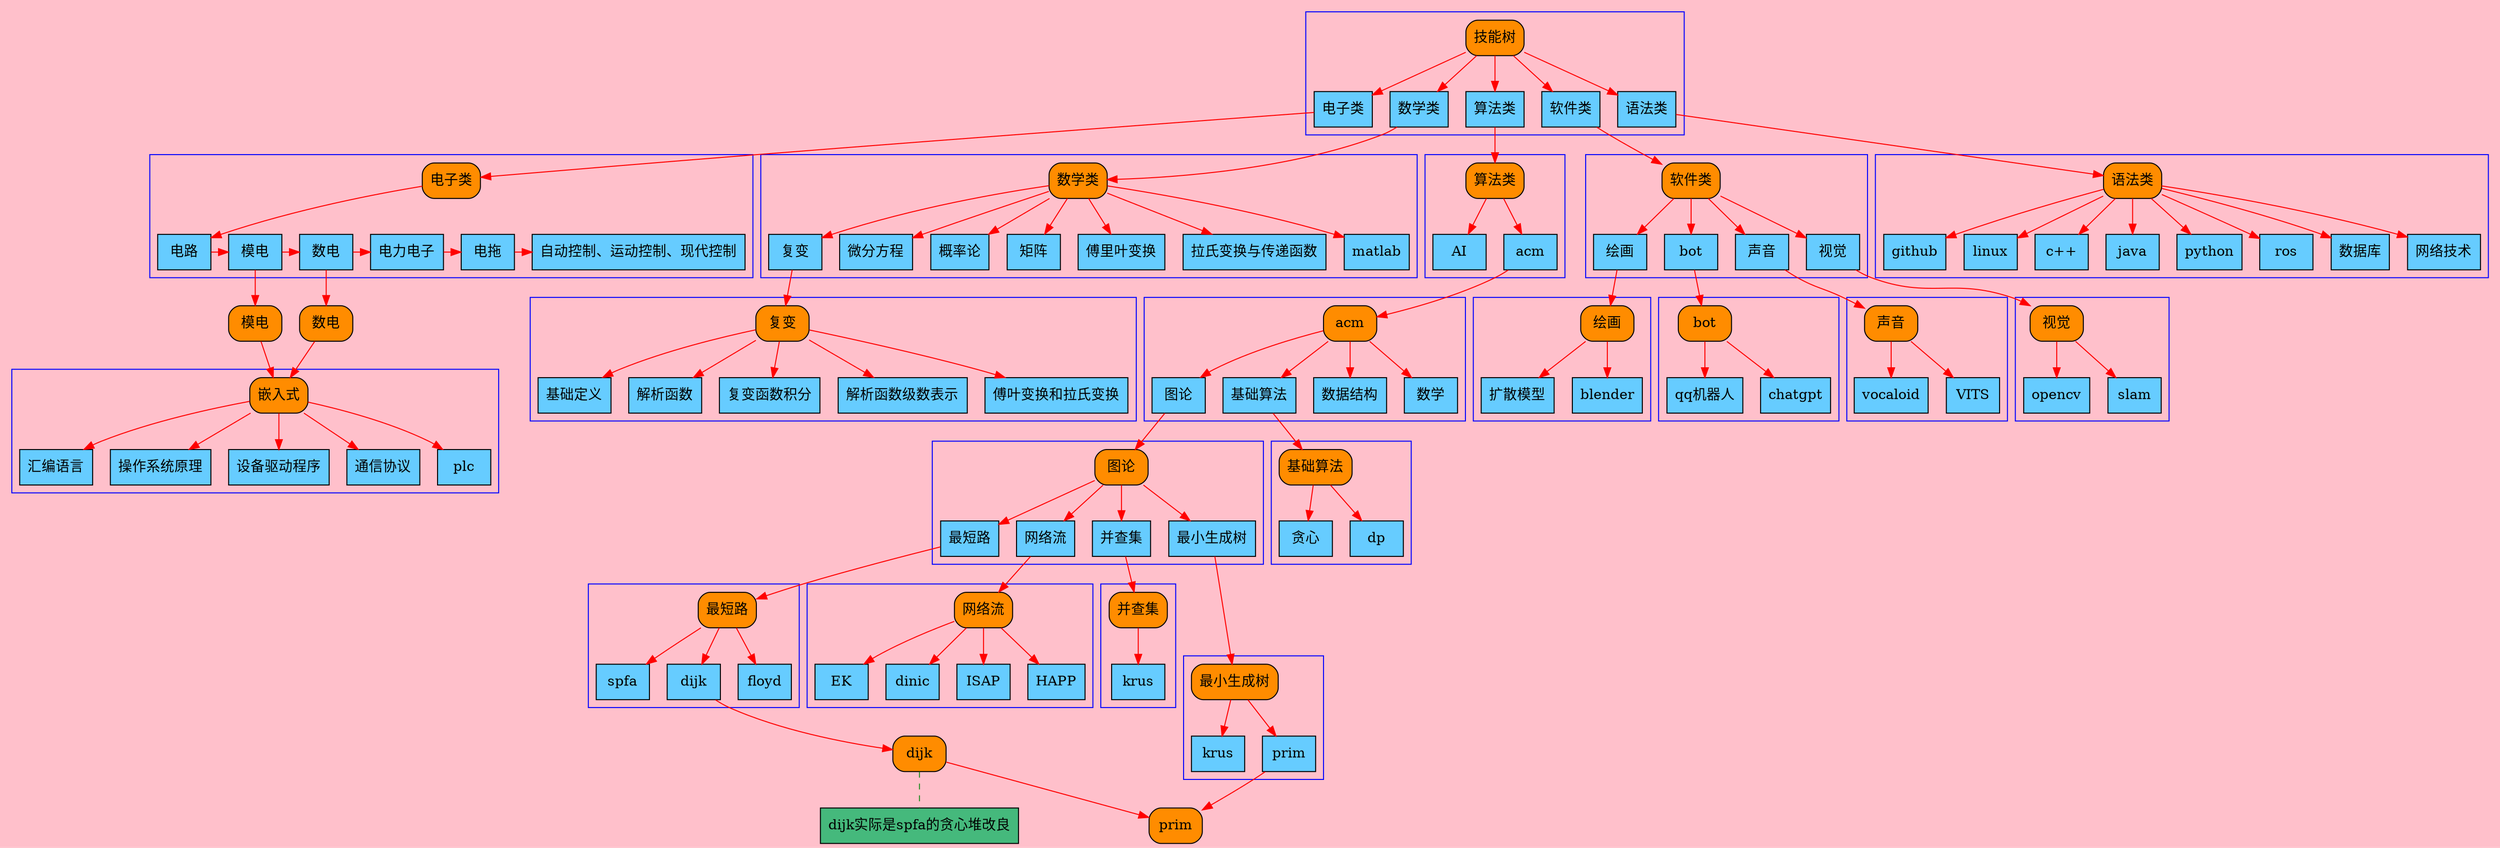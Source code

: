 digraph Example{
graph [bgcolor="pink"]
subgraph cluster_1{
	color="blue"
	1 3 5 7 9 11
}
subgraph cluster_2{
	color="blue"
	2 12 14 16 18 20 22{rank=same;12;14;16;18;20;22;}

}
subgraph cluster_24{
	color="blue"
	24 26 28 30 32 34
}
subgraph cluster_6{
	color="blue"
	6 36 38
}
subgraph cluster_37{
	color="blue"
	37 40 42 44 46
}
subgraph cluster_41{
	color="blue"
	41 48 50 52 54
}
subgraph cluster_47{
	color="blue"
	47 58 59 61
}
subgraph cluster_51{
	color="blue"
	51 63 65 67 69
}
subgraph cluster_39{
	color="blue"
	39 71 73
}
subgraph cluster_49{
	color="blue"
	49 75 77
}
subgraph cluster_53{
	color="blue"
	53 78
}
subgraph cluster_4{
	color="blue"
	4 80 82 84 86 88 90 92
}
subgraph cluster_79{
	color="blue"
	79 94 96 98 100 102
}
subgraph cluster_8{
	color="blue"
	8 104 106 108 110
}
subgraph cluster_103{
	color="blue"
	103 112 114
}
subgraph cluster_107{
	color="blue"
	107 116 118
}
subgraph cluster_105{
	color="blue"
	105 120 122
}
subgraph cluster_109{
	color="blue"
	109 124 126
}
subgraph cluster_10{
	color="blue"
	10 128 130 132 134 136 138 140 142
}
1 [label="技能树",shape="Mrecord",style="filled",fillcolor="#FF8C00"]
1 -> {11,9,7,5,3}[style="solid",color="red"]
11 -> {10}[style="solid",color="red"]
9 -> {8}[style="solid",color="red"]
7 -> {6}[style="solid",color="red"]
5 -> {4}[style="solid",color="red"]
3 -> {2}[style="solid",color="red"]
10 -> {142,140,138,136,134,132,130,128}[style="solid",color="red"]
8 -> {110,108,106,104}[style="solid",color="red"]
6 -> {38,36}[style="solid",color="red"]
4 -> {92,90,88,86,84,82,80}[style="solid",color="red"]
2 -> {12}[style="solid",color="red"]
110 -> {109}[style="solid",color="red"]
108 -> {107}[style="solid",color="red"]
106 -> {105}[style="solid",color="red"]
104 -> {103}[style="solid",color="red"]
38 -> {37}[style="solid",color="red"]
80 -> {79}[style="solid",color="red"]
12 -> {14}[style="solid",color="red"]
109 -> {126,124}[style="solid",color="red"]
107 -> {118,116}[style="solid",color="red"]
105 -> {122,120}[style="solid",color="red"]
103 -> {114,112}[style="solid",color="red"]
37 -> {46,44,42,40}[style="solid",color="red"]
79 -> {102,100,98,96,94}[style="solid",color="red"]
14 -> {16,15}[style="solid",color="red"]
42 -> {41}[style="solid",color="red"]
40 -> {39}[style="solid",color="red"]
16 -> {18,17}[style="solid",color="red"]
15 -> {24}[style="solid",color="red"]
41 -> {54,52,50,48}[style="solid",color="red"]
39 -> {73,71}[style="solid",color="red"]
18 -> {20}[style="solid",color="red"]
17 -> {24}[style="solid",color="red"]
24 -> {34,32,30,28,26}[style="solid",color="red"]
54 -> {53}[style="solid",color="red"]
52 -> {51}[style="solid",color="red"]
50 -> {49}[style="solid",color="red"]
48 -> {47}[style="solid",color="red"]
20 -> {22}[style="solid",color="red"]
53 -> {78}[style="solid",color="red"]
51 -> {69,67,65,63}[style="solid",color="red"]
49 -> {77,75}[style="solid",color="red"]
47 -> {61,59,58}[style="solid",color="red"]
77 -> {76}[style="solid",color="red"]
59 -> {55}[style="solid",color="red"]
55 -> {76}[style="solid",color="red"]
55 -> {56}[style="dashed",color="ForestGreen",dir="none"]
2 [label="电子类",shape="Mrecord",style="filled",fillcolor="#FF8C00"]
3 [label="电子类",shape="box",style="filled",fillcolor="#66CCff"]
4 [label="数学类",shape="Mrecord",style="filled",fillcolor="#FF8C00"]
5 [label="数学类",shape="box",style="filled",fillcolor="#66CCff"]
6 [label="算法类",shape="Mrecord",style="filled",fillcolor="#FF8C00"]
7 [label="算法类",shape="box",style="filled",fillcolor="#66CCff"]
8 [label="软件类",shape="Mrecord",style="filled",fillcolor="#FF8C00"]
9 [label="软件类",shape="box",style="filled",fillcolor="#66CCff"]
10 [label="语法类",shape="Mrecord",style="filled",fillcolor="#FF8C00"]
11 [label="语法类",shape="box",style="filled",fillcolor="#66CCff"]
12 [label="电路",shape="box",style="filled",fillcolor="#66CCff"]
14 [label="模电",shape="box",style="filled",fillcolor="#66CCff"]
15 [label="模电",shape="Mrecord",style="filled",fillcolor="#FF8C00"]
16 [label="数电",shape="box",style="filled",fillcolor="#66CCff"]
17 [label="数电",shape="Mrecord",style="filled",fillcolor="#FF8C00"]
18 [label="电力电子",shape="box",style="filled",fillcolor="#66CCff"]
20 [label="电拖",shape="box",style="filled",fillcolor="#66CCff"]
22 [label="自动控制、运动控制、现代控制",shape="box",style="filled",fillcolor="#66CCff"]
24 [label="嵌入式",shape="Mrecord",style="filled",fillcolor="#FF8C00"]
26 [label="汇编语言",shape="box",style="filled",fillcolor="#66CCff"]
28 [label="操作系统原理",shape="box",style="filled",fillcolor="#66CCff"]
30 [label="设备驱动程序",shape="box",style="filled",fillcolor="#66CCff"]
32 [label="通信协议",shape="box",style="filled",fillcolor="#66CCff"]
34 [label="plc",shape="box",style="filled",fillcolor="#66CCff"]
36 [label="AI",shape="box",style="filled",fillcolor="#66CCff"]
37 [label="acm",shape="Mrecord",style="filled",fillcolor="#FF8C00"]
38 [label="acm",shape="box",style="filled",fillcolor="#66CCff"]
39 [label="基础算法",shape="Mrecord",style="filled",fillcolor="#FF8C00"]
40 [label="基础算法",shape="box",style="filled",fillcolor="#66CCff"]
41 [label="图论",shape="Mrecord",style="filled",fillcolor="#FF8C00"]
42 [label="图论",shape="box",style="filled",fillcolor="#66CCff"]
44 [label="数据结构",shape="box",style="filled",fillcolor="#66CCff"]
46 [label="数学",shape="box",style="filled",fillcolor="#66CCff"]
47 [label="最短路",shape="Mrecord",style="filled",fillcolor="#FF8C00"]
48 [label="最短路",shape="box",style="filled",fillcolor="#66CCff"]
49 [label="最小生成树",shape="Mrecord",style="filled",fillcolor="#FF8C00"]
50 [label="最小生成树",shape="box",style="filled",fillcolor="#66CCff"]
51 [label="网络流",shape="Mrecord",style="filled",fillcolor="#FF8C00"]
52 [label="网络流",shape="box",style="filled",fillcolor="#66CCff"]
53 [label="并查集",shape="Mrecord",style="filled",fillcolor="#FF8C00"]
54 [label="并查集",shape="box",style="filled",fillcolor="#66CCff"]
55 [label="dijk",shape="Mrecord",style="filled",fillcolor="#FF8C00"]
56 [label="dijk实际是spfa的贪心堆改良",shape="box",style="filled",fillcolor="#45b97c"]
58 [label="spfa",shape="box",style="filled",fillcolor="#66CCff"]
59 [label="dijk",shape="box",style="filled",fillcolor="#66CCff"]
61 [label="floyd",shape="box",style="filled",fillcolor="#66CCff"]
63 [label="EK",shape="box",style="filled",fillcolor="#66CCff"]
65 [label="dinic",shape="box",style="filled",fillcolor="#66CCff"]
67 [label="ISAP",shape="box",style="filled",fillcolor="#66CCff"]
69 [label="HAPP",shape="box",style="filled",fillcolor="#66CCff"]
71 [label="贪心",shape="box",style="filled",fillcolor="#66CCff"]
73 [label="dp",shape="box",style="filled",fillcolor="#66CCff"]
75 [label="krus",shape="box",style="filled",fillcolor="#66CCff"]
76 [label="prim",shape="Mrecord",style="filled",fillcolor="#FF8C00"]
77 [label="prim",shape="box",style="filled",fillcolor="#66CCff"]
78 [label="krus",shape="box",style="filled",fillcolor="#66CCff"]
79 [label="复变",shape="Mrecord",style="filled",fillcolor="#FF8C00"]
80 [label="复变",shape="box",style="filled",fillcolor="#66CCff"]
82 [label="微分方程",shape="box",style="filled",fillcolor="#66CCff"]
84 [label="概率论",shape="box",style="filled",fillcolor="#66CCff"]
86 [label="矩阵",shape="box",style="filled",fillcolor="#66CCff"]
88 [label="傅里叶变换",shape="box",style="filled",fillcolor="#66CCff"]
90 [label="拉氏变换与传递函数",shape="box",style="filled",fillcolor="#66CCff"]
92 [label="matlab",shape="box",style="filled",fillcolor="#66CCff"]
94 [label="基础定义",shape="box",style="filled",fillcolor="#66CCff"]
96 [label="解析函数",shape="box",style="filled",fillcolor="#66CCff"]
98 [label="复变函数积分",shape="box",style="filled",fillcolor="#66CCff"]
100 [label="解析函数级数表示",shape="box",style="filled",fillcolor="#66CCff"]
102 [label="傅叶变换和拉氏变换",shape="box",style="filled",fillcolor="#66CCff"]
103 [label="绘画",shape="Mrecord",style="filled",fillcolor="#FF8C00"]
104 [label="绘画",shape="box",style="filled",fillcolor="#66CCff"]
105 [label="bot",shape="Mrecord",style="filled",fillcolor="#FF8C00"]
106 [label="bot",shape="box",style="filled",fillcolor="#66CCff"]
107 [label="声音",shape="Mrecord",style="filled",fillcolor="#FF8C00"]
108 [label="声音",shape="box",style="filled",fillcolor="#66CCff"]
109 [label="视觉",shape="Mrecord",style="filled",fillcolor="#FF8C00"]
110 [label="视觉",shape="box",style="filled",fillcolor="#66CCff"]
112 [label="扩散模型",shape="box",style="filled",fillcolor="#66CCff"]
114 [label="blender",shape="box",style="filled",fillcolor="#66CCff"]
116 [label="vocaloid",shape="box",style="filled",fillcolor="#66CCff"]
118 [label="VITS",shape="box",style="filled",fillcolor="#66CCff"]
120 [label="qq机器人",shape="box",style="filled",fillcolor="#66CCff"]
122 [label="chatgpt",shape="box",style="filled",fillcolor="#66CCff"]
124 [label="opencv",shape="box",style="filled",fillcolor="#66CCff"]
126 [label="slam",shape="box",style="filled",fillcolor="#66CCff"]
128 [label="github",shape="box",style="filled",fillcolor="#66CCff"]
130 [label="linux",shape="box",style="filled",fillcolor="#66CCff"]
132 [label="c++",shape="box",style="filled",fillcolor="#66CCff"]
134 [label="java",shape="box",style="filled",fillcolor="#66CCff"]
136 [label="python",shape="box",style="filled",fillcolor="#66CCff"]
138 [label="ros",shape="box",style="filled",fillcolor="#66CCff"]
140 [label="数据库",shape="box",style="filled",fillcolor="#66CCff"]
142 [label="网络技术",shape="box",style="filled",fillcolor="#66CCff"]
}